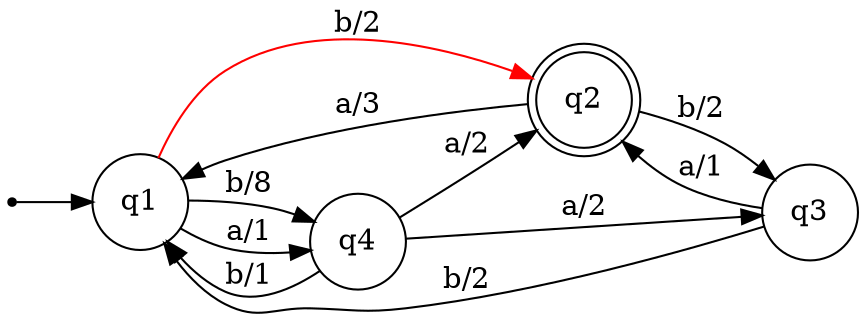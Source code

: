 digraph Automaton {
    node [shape=point] INIT;
    q2 [shape="doublecircle"];
    node [shape=circle];
    rankdir = LR;
    INIT -> q1;
    q1 -> q2 [label="b/2", color=red];
    q1 -> q4 [label="b/8"];
    q1 -> q4 [label="a/1"];
    q2 -> q1 [label="a/3"];
    q2 -> q3 [label="b/2"];
    q3 -> q2 [label="a/1"];
    q3 -> q1 [label="b/2"];
    q4 -> q1 [label="b/1"];
    q4 -> q3 [label="a/2"];
    q4 -> q2 [label="a/2"];
}

